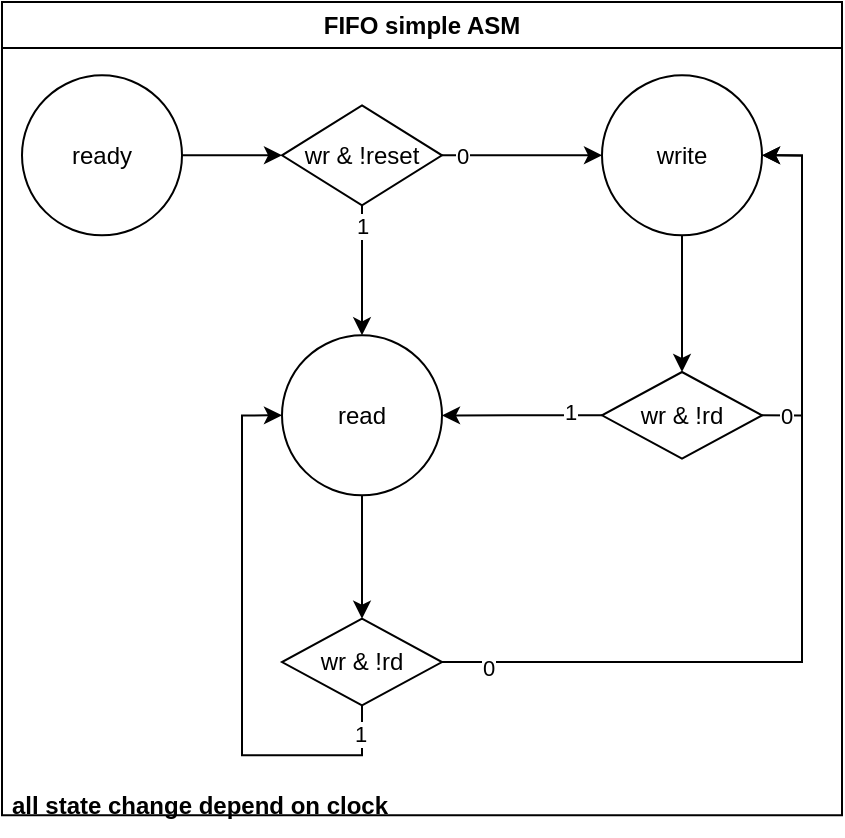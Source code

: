 <mxfile version="26.0.16">
  <diagram name="페이지-1" id="jSP0wqziFNxwSBOyULtl">
    <mxGraphModel dx="757" dy="681" grid="1" gridSize="10" guides="1" tooltips="1" connect="1" arrows="1" fold="1" page="1" pageScale="1" pageWidth="1169" pageHeight="827" math="0" shadow="0">
      <root>
        <mxCell id="0" />
        <mxCell id="1" parent="0" />
        <mxCell id="cw6S2BaQTqN7qknGO65E-30" value="FIFO simple ASM" style="swimlane;whiteSpace=wrap;html=1;" vertex="1" parent="1">
          <mxGeometry x="10" y="10" width="420" height="406.67" as="geometry">
            <mxRectangle x="40" y="173.33" width="130" height="30" as="alternateBounds" />
          </mxGeometry>
        </mxCell>
        <mxCell id="cw6S2BaQTqN7qknGO65E-31" value="" style="group" vertex="1" connectable="0" parent="cw6S2BaQTqN7qknGO65E-30">
          <mxGeometry x="10" y="36.67" width="390" height="380" as="geometry" />
        </mxCell>
        <mxCell id="cw6S2BaQTqN7qknGO65E-4" value="" style="edgeStyle=orthogonalEdgeStyle;rounded=0;orthogonalLoop=1;jettySize=auto;html=1;" edge="1" parent="cw6S2BaQTqN7qknGO65E-31" source="cw6S2BaQTqN7qknGO65E-1" target="cw6S2BaQTqN7qknGO65E-3">
          <mxGeometry relative="1" as="geometry" />
        </mxCell>
        <mxCell id="cw6S2BaQTqN7qknGO65E-1" value="ready" style="ellipse;whiteSpace=wrap;html=1;aspect=fixed;" vertex="1" parent="cw6S2BaQTqN7qknGO65E-31">
          <mxGeometry width="80" height="80" as="geometry" />
        </mxCell>
        <mxCell id="cw6S2BaQTqN7qknGO65E-9" value="1" style="edgeStyle=orthogonalEdgeStyle;rounded=0;orthogonalLoop=1;jettySize=auto;html=1;" edge="1" parent="cw6S2BaQTqN7qknGO65E-31" source="cw6S2BaQTqN7qknGO65E-3" target="cw6S2BaQTqN7qknGO65E-8">
          <mxGeometry x="-0.692" relative="1" as="geometry">
            <mxPoint as="offset" />
          </mxGeometry>
        </mxCell>
        <mxCell id="cw6S2BaQTqN7qknGO65E-11" value="0" style="edgeStyle=orthogonalEdgeStyle;rounded=0;orthogonalLoop=1;jettySize=auto;html=1;" edge="1" parent="cw6S2BaQTqN7qknGO65E-31" source="cw6S2BaQTqN7qknGO65E-3" target="cw6S2BaQTqN7qknGO65E-10">
          <mxGeometry x="-0.75" relative="1" as="geometry">
            <mxPoint as="offset" />
          </mxGeometry>
        </mxCell>
        <mxCell id="cw6S2BaQTqN7qknGO65E-3" value="wr &amp;amp; !reset" style="rhombus;whiteSpace=wrap;html=1;" vertex="1" parent="cw6S2BaQTqN7qknGO65E-31">
          <mxGeometry x="130" y="15" width="80" height="50" as="geometry" />
        </mxCell>
        <mxCell id="cw6S2BaQTqN7qknGO65E-13" value="" style="edgeStyle=orthogonalEdgeStyle;rounded=0;orthogonalLoop=1;jettySize=auto;html=1;" edge="1" parent="cw6S2BaQTqN7qknGO65E-31" source="cw6S2BaQTqN7qknGO65E-8" target="cw6S2BaQTqN7qknGO65E-12">
          <mxGeometry relative="1" as="geometry" />
        </mxCell>
        <mxCell id="cw6S2BaQTqN7qknGO65E-8" value="read" style="ellipse;whiteSpace=wrap;html=1;" vertex="1" parent="cw6S2BaQTqN7qknGO65E-31">
          <mxGeometry x="130" y="130" width="80" height="80" as="geometry" />
        </mxCell>
        <mxCell id="cw6S2BaQTqN7qknGO65E-15" value="" style="edgeStyle=orthogonalEdgeStyle;rounded=0;orthogonalLoop=1;jettySize=auto;html=1;" edge="1" parent="cw6S2BaQTqN7qknGO65E-31" source="cw6S2BaQTqN7qknGO65E-10" target="cw6S2BaQTqN7qknGO65E-14">
          <mxGeometry relative="1" as="geometry" />
        </mxCell>
        <mxCell id="cw6S2BaQTqN7qknGO65E-10" value="write" style="ellipse;whiteSpace=wrap;html=1;" vertex="1" parent="cw6S2BaQTqN7qknGO65E-31">
          <mxGeometry x="290" width="80" height="80" as="geometry" />
        </mxCell>
        <mxCell id="cw6S2BaQTqN7qknGO65E-17" style="edgeStyle=orthogonalEdgeStyle;rounded=0;orthogonalLoop=1;jettySize=auto;html=1;entryX=1;entryY=0.5;entryDx=0;entryDy=0;" edge="1" parent="cw6S2BaQTqN7qknGO65E-31" source="cw6S2BaQTqN7qknGO65E-12" target="cw6S2BaQTqN7qknGO65E-10">
          <mxGeometry relative="1" as="geometry" />
        </mxCell>
        <mxCell id="cw6S2BaQTqN7qknGO65E-19" value="0" style="edgeLabel;html=1;align=center;verticalAlign=middle;resizable=0;points=[];" vertex="1" connectable="0" parent="cw6S2BaQTqN7qknGO65E-17">
          <mxGeometry x="-0.898" y="-3" relative="1" as="geometry">
            <mxPoint as="offset" />
          </mxGeometry>
        </mxCell>
        <mxCell id="cw6S2BaQTqN7qknGO65E-20" style="edgeStyle=orthogonalEdgeStyle;rounded=0;orthogonalLoop=1;jettySize=auto;html=1;entryX=0;entryY=0.5;entryDx=0;entryDy=0;" edge="1" parent="cw6S2BaQTqN7qknGO65E-31" source="cw6S2BaQTqN7qknGO65E-12" target="cw6S2BaQTqN7qknGO65E-8">
          <mxGeometry relative="1" as="geometry">
            <Array as="points">
              <mxPoint x="170" y="340" />
              <mxPoint x="110" y="340" />
              <mxPoint x="110" y="170" />
            </Array>
          </mxGeometry>
        </mxCell>
        <mxCell id="cw6S2BaQTqN7qknGO65E-21" value="1" style="edgeLabel;html=1;align=center;verticalAlign=middle;resizable=0;points=[];" vertex="1" connectable="0" parent="cw6S2BaQTqN7qknGO65E-20">
          <mxGeometry x="-0.897" y="-1" relative="1" as="geometry">
            <mxPoint as="offset" />
          </mxGeometry>
        </mxCell>
        <mxCell id="cw6S2BaQTqN7qknGO65E-16" value="" style="edgeStyle=orthogonalEdgeStyle;rounded=0;orthogonalLoop=1;jettySize=auto;html=1;" edge="1" parent="cw6S2BaQTqN7qknGO65E-31" source="cw6S2BaQTqN7qknGO65E-14" target="cw6S2BaQTqN7qknGO65E-8">
          <mxGeometry relative="1" as="geometry" />
        </mxCell>
        <mxCell id="cw6S2BaQTqN7qknGO65E-22" value="1" style="edgeLabel;html=1;align=center;verticalAlign=middle;resizable=0;points=[];" vertex="1" connectable="0" parent="cw6S2BaQTqN7qknGO65E-16">
          <mxGeometry x="-0.6" y="-2" relative="1" as="geometry">
            <mxPoint as="offset" />
          </mxGeometry>
        </mxCell>
        <mxCell id="cw6S2BaQTqN7qknGO65E-18" style="edgeStyle=orthogonalEdgeStyle;rounded=0;orthogonalLoop=1;jettySize=auto;html=1;entryX=1;entryY=0.5;entryDx=0;entryDy=0;exitX=1;exitY=0.5;exitDx=0;exitDy=0;" edge="1" parent="cw6S2BaQTqN7qknGO65E-31" source="cw6S2BaQTqN7qknGO65E-14" target="cw6S2BaQTqN7qknGO65E-10">
          <mxGeometry relative="1" as="geometry">
            <Array as="points">
              <mxPoint x="390" y="170" />
              <mxPoint x="390" y="40" />
            </Array>
          </mxGeometry>
        </mxCell>
        <mxCell id="cw6S2BaQTqN7qknGO65E-23" value="0" style="edgeLabel;html=1;align=center;verticalAlign=middle;resizable=0;points=[];" vertex="1" connectable="0" parent="cw6S2BaQTqN7qknGO65E-18">
          <mxGeometry x="-0.86" relative="1" as="geometry">
            <mxPoint as="offset" />
          </mxGeometry>
        </mxCell>
        <mxCell id="cw6S2BaQTqN7qknGO65E-12" value="wr &amp;amp; !rd" style="rhombus;whiteSpace=wrap;html=1;" vertex="1" parent="cw6S2BaQTqN7qknGO65E-31">
          <mxGeometry x="130" y="271.667" width="80" height="43.333" as="geometry" />
        </mxCell>
        <mxCell id="cw6S2BaQTqN7qknGO65E-14" value="wr &amp;amp; !rd" style="rhombus;whiteSpace=wrap;html=1;" vertex="1" parent="cw6S2BaQTqN7qknGO65E-31">
          <mxGeometry x="290" y="148.33" width="80" height="43.333" as="geometry" />
        </mxCell>
        <mxCell id="cw6S2BaQTqN7qknGO65E-32" value="&lt;span style=&quot;font-weight: 700;&quot;&gt;all state change depend on clock&lt;/span&gt;" style="text;html=1;align=center;verticalAlign=middle;whiteSpace=wrap;rounded=0;" vertex="1" parent="cw6S2BaQTqN7qknGO65E-31">
          <mxGeometry x="-11" y="350" width="200" height="30" as="geometry" />
        </mxCell>
      </root>
    </mxGraphModel>
  </diagram>
</mxfile>
